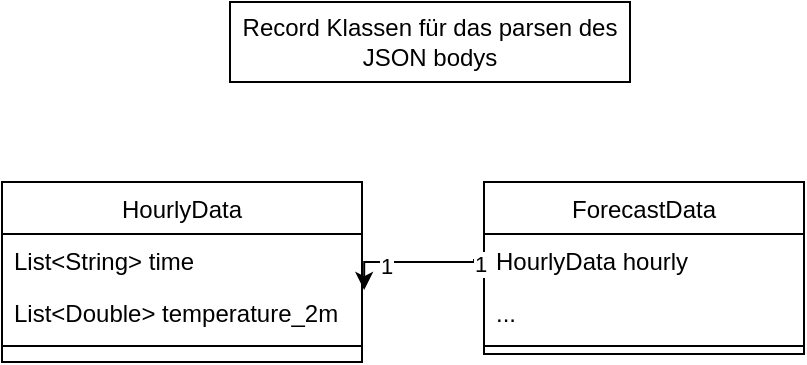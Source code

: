 <mxfile version="24.3.1" type="device">
  <diagram id="C5RBs43oDa-KdzZeNtuy" name="Page-1">
    <mxGraphModel dx="1161" dy="658" grid="1" gridSize="10" guides="1" tooltips="1" connect="1" arrows="1" fold="1" page="1" pageScale="1" pageWidth="827" pageHeight="1169" math="0" shadow="0">
      <root>
        <mxCell id="WIyWlLk6GJQsqaUBKTNV-0" />
        <mxCell id="WIyWlLk6GJQsqaUBKTNV-1" parent="WIyWlLk6GJQsqaUBKTNV-0" />
        <mxCell id="_cCKM-x29y31EnPBtizt-42" value="ForecastData" style="swimlane;fontStyle=0;align=center;verticalAlign=top;childLayout=stackLayout;horizontal=1;startSize=26;horizontalStack=0;resizeParent=1;resizeLast=0;collapsible=1;marginBottom=0;rounded=0;shadow=0;strokeWidth=1;" vertex="1" parent="WIyWlLk6GJQsqaUBKTNV-1">
          <mxGeometry x="441" y="110" width="160" height="86" as="geometry">
            <mxRectangle x="550" y="140" width="160" height="26" as="alternateBounds" />
          </mxGeometry>
        </mxCell>
        <mxCell id="_cCKM-x29y31EnPBtizt-44" value="HourlyData hourly" style="text;align=left;verticalAlign=top;spacingLeft=4;spacingRight=4;overflow=hidden;rotatable=0;points=[[0,0.5],[1,0.5]];portConstraint=eastwest;rounded=0;shadow=0;html=0;" vertex="1" parent="_cCKM-x29y31EnPBtizt-42">
          <mxGeometry y="26" width="160" height="26" as="geometry" />
        </mxCell>
        <mxCell id="_cCKM-x29y31EnPBtizt-71" value="..." style="text;align=left;verticalAlign=top;spacingLeft=4;spacingRight=4;overflow=hidden;rotatable=0;points=[[0,0.5],[1,0.5]];portConstraint=eastwest;rounded=0;shadow=0;html=0;" vertex="1" parent="_cCKM-x29y31EnPBtizt-42">
          <mxGeometry y="52" width="160" height="26" as="geometry" />
        </mxCell>
        <mxCell id="_cCKM-x29y31EnPBtizt-48" value="" style="line;html=1;strokeWidth=1;align=left;verticalAlign=middle;spacingTop=-1;spacingLeft=3;spacingRight=3;rotatable=0;labelPosition=right;points=[];portConstraint=eastwest;" vertex="1" parent="_cCKM-x29y31EnPBtizt-42">
          <mxGeometry y="78" width="160" height="8" as="geometry" />
        </mxCell>
        <mxCell id="_cCKM-x29y31EnPBtizt-51" value="HourlyData" style="swimlane;fontStyle=0;align=center;verticalAlign=top;childLayout=stackLayout;horizontal=1;startSize=26;horizontalStack=0;resizeParent=1;resizeLast=0;collapsible=1;marginBottom=0;rounded=0;shadow=0;strokeWidth=1;" vertex="1" parent="WIyWlLk6GJQsqaUBKTNV-1">
          <mxGeometry x="200" y="110" width="180" height="90" as="geometry">
            <mxRectangle x="550" y="140" width="160" height="26" as="alternateBounds" />
          </mxGeometry>
        </mxCell>
        <mxCell id="_cCKM-x29y31EnPBtizt-52" value="List&lt;String&gt; time" style="text;align=left;verticalAlign=top;spacingLeft=4;spacingRight=4;overflow=hidden;rotatable=0;points=[[0,0.5],[1,0.5]];portConstraint=eastwest;" vertex="1" parent="_cCKM-x29y31EnPBtizt-51">
          <mxGeometry y="26" width="180" height="26" as="geometry" />
        </mxCell>
        <mxCell id="_cCKM-x29y31EnPBtizt-53" value="List&lt;Double&gt; temperature_2m" style="text;align=left;verticalAlign=top;spacingLeft=4;spacingRight=4;overflow=hidden;rotatable=0;points=[[0,0.5],[1,0.5]];portConstraint=eastwest;rounded=0;shadow=0;html=0;" vertex="1" parent="_cCKM-x29y31EnPBtizt-51">
          <mxGeometry y="52" width="180" height="26" as="geometry" />
        </mxCell>
        <mxCell id="_cCKM-x29y31EnPBtizt-57" value="" style="line;html=1;strokeWidth=1;align=left;verticalAlign=middle;spacingTop=-1;spacingLeft=3;spacingRight=3;rotatable=0;labelPosition=right;points=[];portConstraint=eastwest;" vertex="1" parent="_cCKM-x29y31EnPBtizt-51">
          <mxGeometry y="78" width="180" height="8" as="geometry" />
        </mxCell>
        <mxCell id="_cCKM-x29y31EnPBtizt-61" style="edgeStyle=orthogonalEdgeStyle;rounded=0;orthogonalLoop=1;jettySize=auto;html=1;entryX=1.006;entryY=0.077;entryDx=0;entryDy=0;entryPerimeter=0;" edge="1" parent="WIyWlLk6GJQsqaUBKTNV-1" source="_cCKM-x29y31EnPBtizt-44" target="_cCKM-x29y31EnPBtizt-53">
          <mxGeometry relative="1" as="geometry">
            <Array as="points">
              <mxPoint x="436" y="149" />
              <mxPoint x="381" y="150" />
            </Array>
          </mxGeometry>
        </mxCell>
        <mxCell id="_cCKM-x29y31EnPBtizt-62" value="1" style="edgeLabel;html=1;align=center;verticalAlign=middle;resizable=0;points=[];" vertex="1" connectable="0" parent="_cCKM-x29y31EnPBtizt-61">
          <mxGeometry x="0.746" y="3" relative="1" as="geometry">
            <mxPoint x="8" y="-3" as="offset" />
          </mxGeometry>
        </mxCell>
        <mxCell id="_cCKM-x29y31EnPBtizt-63" value="1" style="edgeLabel;html=1;align=center;verticalAlign=middle;resizable=0;points=[];" vertex="1" connectable="0" parent="_cCKM-x29y31EnPBtizt-61">
          <mxGeometry x="-0.735" y="1" relative="1" as="geometry">
            <mxPoint x="7" as="offset" />
          </mxGeometry>
        </mxCell>
        <mxCell id="_cCKM-x29y31EnPBtizt-70" value="Record Klassen für das parsen des JSON bodys" style="rounded=0;whiteSpace=wrap;html=1;" vertex="1" parent="WIyWlLk6GJQsqaUBKTNV-1">
          <mxGeometry x="314" y="20" width="200" height="40" as="geometry" />
        </mxCell>
      </root>
    </mxGraphModel>
  </diagram>
</mxfile>
